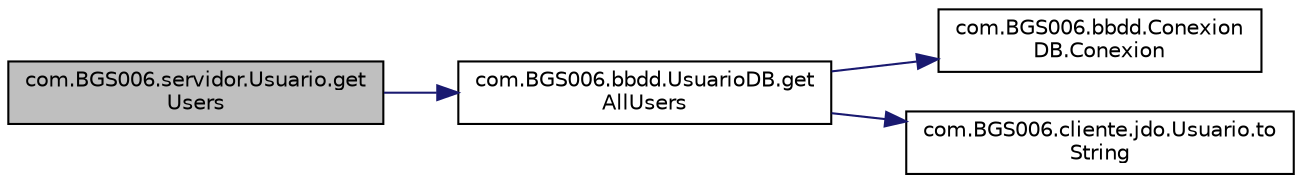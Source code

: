 digraph "com.BGS006.servidor.Usuario.getUsers"
{
 // LATEX_PDF_SIZE
  edge [fontname="Helvetica",fontsize="10",labelfontname="Helvetica",labelfontsize="10"];
  node [fontname="Helvetica",fontsize="10",shape=record];
  rankdir="LR";
  Node1 [label="com.BGS006.servidor.Usuario.get\lUsers",height=0.2,width=0.4,color="black", fillcolor="grey75", style="filled", fontcolor="black",tooltip=" "];
  Node1 -> Node2 [color="midnightblue",fontsize="10",style="solid",fontname="Helvetica"];
  Node2 [label="com.BGS006.bbdd.UsuarioDB.get\lAllUsers",height=0.2,width=0.4,color="black", fillcolor="white", style="filled",URL="$classcom_1_1_b_g_s006_1_1bbdd_1_1_usuario_d_b.html#a7645125c6baca61b32b00ff65f2ef99f",tooltip=" "];
  Node2 -> Node3 [color="midnightblue",fontsize="10",style="solid",fontname="Helvetica"];
  Node3 [label="com.BGS006.bbdd.Conexion\lDB.Conexion",height=0.2,width=0.4,color="black", fillcolor="white", style="filled",URL="$classcom_1_1_b_g_s006_1_1bbdd_1_1_conexion_d_b.html#a4da715ba2f94962fe31782bddf058acb",tooltip=" "];
  Node2 -> Node4 [color="midnightblue",fontsize="10",style="solid",fontname="Helvetica"];
  Node4 [label="com.BGS006.cliente.jdo.Usuario.to\lString",height=0.2,width=0.4,color="black", fillcolor="white", style="filled",URL="$classcom_1_1_b_g_s006_1_1cliente_1_1jdo_1_1_usuario.html#abef658ee840b3d5e9d16bff2786204ad",tooltip=" "];
}
